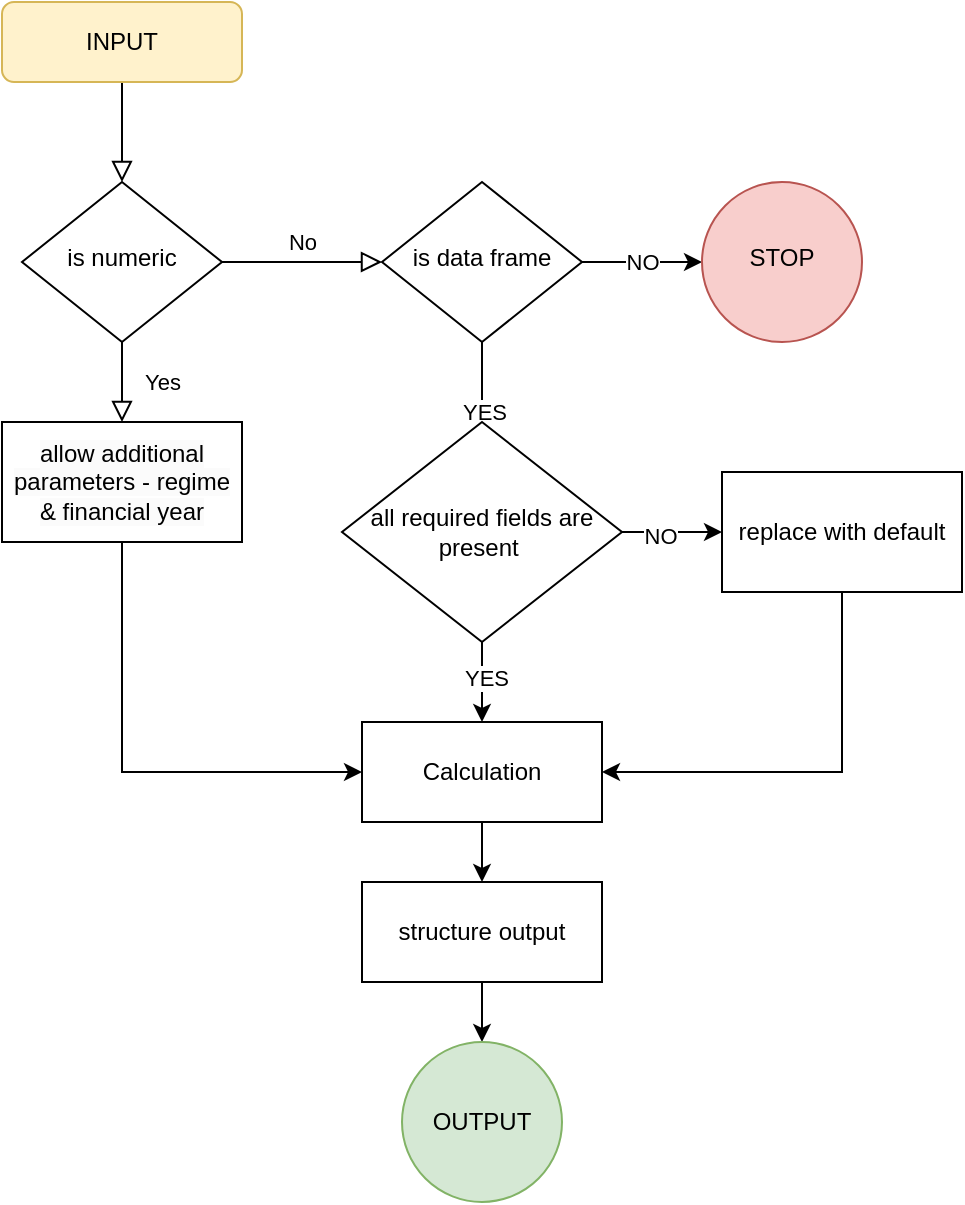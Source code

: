 <mxfile version="20.8.16" type="device"><diagram id="C5RBs43oDa-KdzZeNtuy" name="Page-1"><mxGraphModel dx="903" dy="702" grid="1" gridSize="10" guides="1" tooltips="1" connect="1" arrows="1" fold="1" page="1" pageScale="1" pageWidth="1169" pageHeight="827" background="#ffffff" math="0" shadow="0"><root><mxCell id="WIyWlLk6GJQsqaUBKTNV-0"/><mxCell id="WIyWlLk6GJQsqaUBKTNV-1" parent="WIyWlLk6GJQsqaUBKTNV-0"/><mxCell id="WIyWlLk6GJQsqaUBKTNV-2" value="" style="rounded=0;html=1;jettySize=auto;orthogonalLoop=1;fontSize=11;endArrow=block;endFill=0;endSize=8;strokeWidth=1;shadow=0;labelBackgroundColor=none;edgeStyle=orthogonalEdgeStyle;" parent="WIyWlLk6GJQsqaUBKTNV-1" source="WIyWlLk6GJQsqaUBKTNV-3" target="WIyWlLk6GJQsqaUBKTNV-6" edge="1"><mxGeometry relative="1" as="geometry"/></mxCell><mxCell id="WIyWlLk6GJQsqaUBKTNV-3" value="INPUT" style="rounded=1;whiteSpace=wrap;html=1;fontSize=12;glass=0;strokeWidth=1;shadow=0;fillColor=#fff2cc;strokeColor=#d6b656;" parent="WIyWlLk6GJQsqaUBKTNV-1" vertex="1"><mxGeometry x="160" y="80" width="120" height="40" as="geometry"/></mxCell><mxCell id="WIyWlLk6GJQsqaUBKTNV-4" value="Yes" style="rounded=0;html=1;jettySize=auto;orthogonalLoop=1;fontSize=11;endArrow=block;endFill=0;endSize=8;strokeWidth=1;shadow=0;labelBackgroundColor=none;edgeStyle=orthogonalEdgeStyle;" parent="WIyWlLk6GJQsqaUBKTNV-1" source="WIyWlLk6GJQsqaUBKTNV-6" edge="1"><mxGeometry y="20" relative="1" as="geometry"><mxPoint as="offset"/><mxPoint x="220" y="290" as="targetPoint"/></mxGeometry></mxCell><mxCell id="WIyWlLk6GJQsqaUBKTNV-5" value="No" style="edgeStyle=orthogonalEdgeStyle;rounded=0;html=1;jettySize=auto;orthogonalLoop=1;fontSize=11;endArrow=block;endFill=0;endSize=8;strokeWidth=1;shadow=0;labelBackgroundColor=none;entryX=0;entryY=0.5;entryDx=0;entryDy=0;" parent="WIyWlLk6GJQsqaUBKTNV-1" source="WIyWlLk6GJQsqaUBKTNV-6" target="zq-KuRvckMrBNW3JYKqz-1" edge="1"><mxGeometry y="10" relative="1" as="geometry"><mxPoint as="offset"/><mxPoint x="330" y="210" as="targetPoint"/></mxGeometry></mxCell><mxCell id="WIyWlLk6GJQsqaUBKTNV-6" value="is numeric" style="rhombus;whiteSpace=wrap;html=1;shadow=0;fontFamily=Helvetica;fontSize=12;align=center;strokeWidth=1;spacing=6;spacingTop=-4;" parent="WIyWlLk6GJQsqaUBKTNV-1" vertex="1"><mxGeometry x="170" y="170" width="100" height="80" as="geometry"/></mxCell><mxCell id="zq-KuRvckMrBNW3JYKqz-5" value="NO" style="edgeStyle=orthogonalEdgeStyle;rounded=0;orthogonalLoop=1;jettySize=auto;html=1;" edge="1" parent="WIyWlLk6GJQsqaUBKTNV-1" source="zq-KuRvckMrBNW3JYKqz-1" target="zq-KuRvckMrBNW3JYKqz-4"><mxGeometry relative="1" as="geometry"/></mxCell><mxCell id="zq-KuRvckMrBNW3JYKqz-7" value="" style="edgeStyle=orthogonalEdgeStyle;rounded=0;orthogonalLoop=1;jettySize=auto;html=1;" edge="1" parent="WIyWlLk6GJQsqaUBKTNV-1" source="zq-KuRvckMrBNW3JYKqz-1"><mxGeometry relative="1" as="geometry"><mxPoint x="400" y="340" as="targetPoint"/></mxGeometry></mxCell><mxCell id="zq-KuRvckMrBNW3JYKqz-8" value="YES" style="edgeLabel;html=1;align=center;verticalAlign=middle;resizable=0;points=[];" vertex="1" connectable="0" parent="zq-KuRvckMrBNW3JYKqz-7"><mxGeometry x="-0.222" y="1" relative="1" as="geometry"><mxPoint as="offset"/></mxGeometry></mxCell><mxCell id="zq-KuRvckMrBNW3JYKqz-1" value="is data frame" style="rhombus;whiteSpace=wrap;html=1;shadow=0;fontFamily=Helvetica;fontSize=12;align=center;strokeWidth=1;spacing=6;spacingTop=-4;" vertex="1" parent="WIyWlLk6GJQsqaUBKTNV-1"><mxGeometry x="350" y="170" width="100" height="80" as="geometry"/></mxCell><mxCell id="zq-KuRvckMrBNW3JYKqz-4" value="STOP" style="ellipse;whiteSpace=wrap;html=1;shadow=0;strokeWidth=1;spacing=6;spacingTop=-4;fillColor=#f8cecc;strokeColor=#b85450;" vertex="1" parent="WIyWlLk6GJQsqaUBKTNV-1"><mxGeometry x="510" y="170" width="80" height="80" as="geometry"/></mxCell><mxCell id="zq-KuRvckMrBNW3JYKqz-22" style="edgeStyle=orthogonalEdgeStyle;rounded=0;orthogonalLoop=1;jettySize=auto;html=1;entryX=0;entryY=0.5;entryDx=0;entryDy=0;" edge="1" parent="WIyWlLk6GJQsqaUBKTNV-1" source="zq-KuRvckMrBNW3JYKqz-11" target="zq-KuRvckMrBNW3JYKqz-16"><mxGeometry relative="1" as="geometry"><Array as="points"><mxPoint x="220" y="465"/></Array></mxGeometry></mxCell><mxCell id="zq-KuRvckMrBNW3JYKqz-11" value="&lt;meta charset=&quot;utf-8&quot;&gt;&lt;span style=&quot;color: rgb(0, 0, 0); font-family: Helvetica; font-size: 12px; font-style: normal; font-variant-ligatures: normal; font-variant-caps: normal; font-weight: 400; letter-spacing: normal; orphans: 2; text-align: center; text-indent: 0px; text-transform: none; widows: 2; word-spacing: 0px; -webkit-text-stroke-width: 0px; background-color: rgb(251, 251, 251); text-decoration-thickness: initial; text-decoration-style: initial; text-decoration-color: initial; float: none; display: inline !important;&quot;&gt;allow additional parameters - regime &amp;amp; financial year&lt;/span&gt;" style="rounded=0;whiteSpace=wrap;html=1;" vertex="1" parent="WIyWlLk6GJQsqaUBKTNV-1"><mxGeometry x="160" y="290" width="120" height="60" as="geometry"/></mxCell><mxCell id="zq-KuRvckMrBNW3JYKqz-14" value="" style="edgeStyle=orthogonalEdgeStyle;rounded=0;orthogonalLoop=1;jettySize=auto;html=1;" edge="1" parent="WIyWlLk6GJQsqaUBKTNV-1" source="zq-KuRvckMrBNW3JYKqz-12" target="zq-KuRvckMrBNW3JYKqz-13"><mxGeometry relative="1" as="geometry"/></mxCell><mxCell id="zq-KuRvckMrBNW3JYKqz-15" value="NO" style="edgeLabel;html=1;align=center;verticalAlign=middle;resizable=0;points=[];" vertex="1" connectable="0" parent="zq-KuRvckMrBNW3JYKqz-14"><mxGeometry x="-0.244" y="-1" relative="1" as="geometry"><mxPoint y="1" as="offset"/></mxGeometry></mxCell><mxCell id="zq-KuRvckMrBNW3JYKqz-17" value="" style="edgeStyle=orthogonalEdgeStyle;rounded=0;orthogonalLoop=1;jettySize=auto;html=1;" edge="1" parent="WIyWlLk6GJQsqaUBKTNV-1" source="zq-KuRvckMrBNW3JYKqz-12" target="zq-KuRvckMrBNW3JYKqz-16"><mxGeometry relative="1" as="geometry"/></mxCell><mxCell id="zq-KuRvckMrBNW3JYKqz-18" value="YES" style="edgeLabel;html=1;align=center;verticalAlign=middle;resizable=0;points=[];" vertex="1" connectable="0" parent="zq-KuRvckMrBNW3JYKqz-17"><mxGeometry x="-0.152" y="2" relative="1" as="geometry"><mxPoint y="1" as="offset"/></mxGeometry></mxCell><mxCell id="zq-KuRvckMrBNW3JYKqz-12" value="all required fields are present&amp;nbsp;" style="rhombus;whiteSpace=wrap;html=1;" vertex="1" parent="WIyWlLk6GJQsqaUBKTNV-1"><mxGeometry x="330" y="290" width="140" height="110" as="geometry"/></mxCell><mxCell id="zq-KuRvckMrBNW3JYKqz-19" style="edgeStyle=orthogonalEdgeStyle;rounded=0;orthogonalLoop=1;jettySize=auto;html=1;entryX=1;entryY=0.5;entryDx=0;entryDy=0;" edge="1" parent="WIyWlLk6GJQsqaUBKTNV-1" source="zq-KuRvckMrBNW3JYKqz-13" target="zq-KuRvckMrBNW3JYKqz-16"><mxGeometry relative="1" as="geometry"><Array as="points"><mxPoint x="580" y="465"/></Array></mxGeometry></mxCell><mxCell id="zq-KuRvckMrBNW3JYKqz-13" value="replace with default" style="whiteSpace=wrap;html=1;" vertex="1" parent="WIyWlLk6GJQsqaUBKTNV-1"><mxGeometry x="520" y="315" width="120" height="60" as="geometry"/></mxCell><mxCell id="zq-KuRvckMrBNW3JYKqz-31" value="" style="edgeStyle=orthogonalEdgeStyle;rounded=0;orthogonalLoop=1;jettySize=auto;html=1;entryX=0.5;entryY=0;entryDx=0;entryDy=0;" edge="1" parent="WIyWlLk6GJQsqaUBKTNV-1" source="zq-KuRvckMrBNW3JYKqz-16" target="zq-KuRvckMrBNW3JYKqz-25"><mxGeometry relative="1" as="geometry"/></mxCell><mxCell id="zq-KuRvckMrBNW3JYKqz-16" value="Calculation" style="whiteSpace=wrap;html=1;" vertex="1" parent="WIyWlLk6GJQsqaUBKTNV-1"><mxGeometry x="340" y="440" width="120" height="50" as="geometry"/></mxCell><mxCell id="zq-KuRvckMrBNW3JYKqz-32" value="" style="edgeStyle=orthogonalEdgeStyle;rounded=0;orthogonalLoop=1;jettySize=auto;html=1;" edge="1" parent="WIyWlLk6GJQsqaUBKTNV-1" source="zq-KuRvckMrBNW3JYKqz-25" target="zq-KuRvckMrBNW3JYKqz-26"><mxGeometry relative="1" as="geometry"/></mxCell><mxCell id="zq-KuRvckMrBNW3JYKqz-25" value="structure output" style="rounded=0;whiteSpace=wrap;html=1;" vertex="1" parent="WIyWlLk6GJQsqaUBKTNV-1"><mxGeometry x="340" y="520" width="120" height="50" as="geometry"/></mxCell><mxCell id="zq-KuRvckMrBNW3JYKqz-26" value="OUTPUT" style="ellipse;whiteSpace=wrap;html=1;fillColor=#d5e8d4;strokeColor=#82b366;" vertex="1" parent="WIyWlLk6GJQsqaUBKTNV-1"><mxGeometry x="360" y="600" width="80" height="80" as="geometry"/></mxCell></root></mxGraphModel></diagram></mxfile>